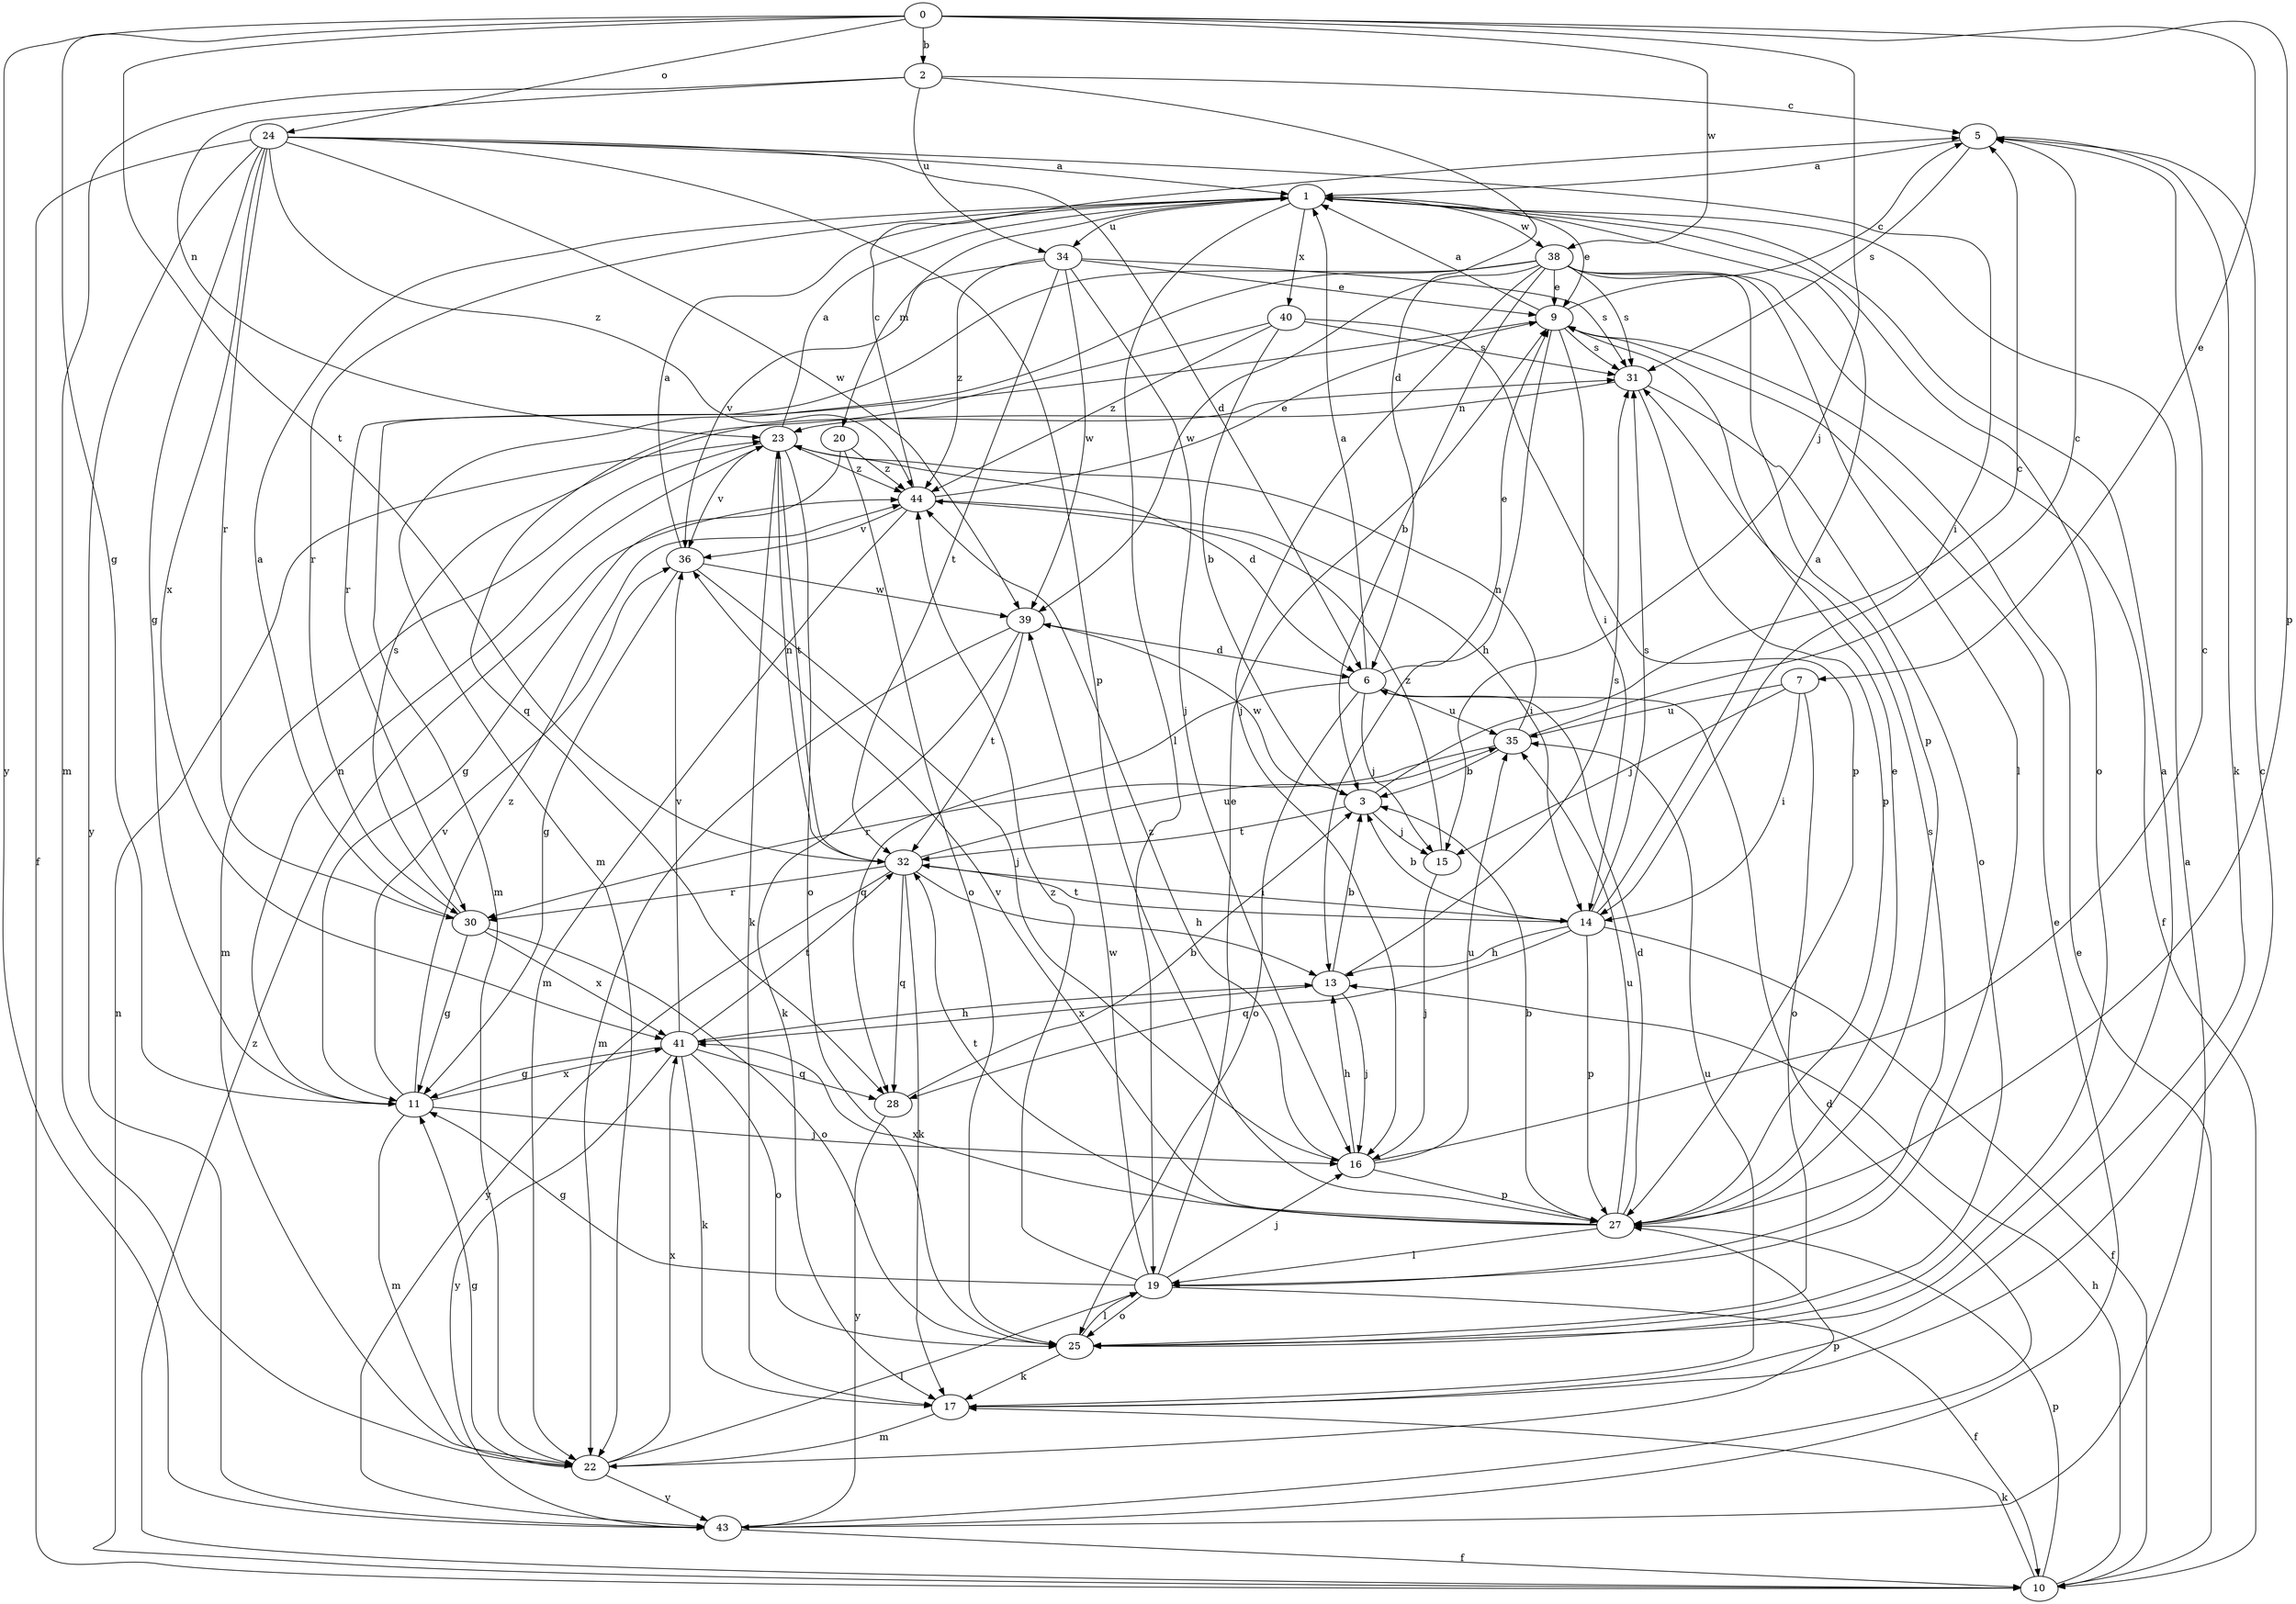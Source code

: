 strict digraph  {
0;
1;
2;
3;
5;
6;
7;
9;
10;
11;
13;
14;
15;
16;
17;
19;
20;
22;
23;
24;
25;
27;
28;
30;
31;
32;
34;
35;
36;
38;
39;
40;
41;
43;
44;
0 -> 2  [label=b];
0 -> 7  [label=e];
0 -> 11  [label=g];
0 -> 15  [label=j];
0 -> 24  [label=o];
0 -> 27  [label=p];
0 -> 32  [label=t];
0 -> 38  [label=w];
0 -> 43  [label=y];
1 -> 9  [label=e];
1 -> 19  [label=l];
1 -> 20  [label=m];
1 -> 25  [label=o];
1 -> 30  [label=r];
1 -> 34  [label=u];
1 -> 38  [label=w];
1 -> 40  [label=x];
2 -> 5  [label=c];
2 -> 6  [label=d];
2 -> 22  [label=m];
2 -> 23  [label=n];
2 -> 34  [label=u];
3 -> 5  [label=c];
3 -> 15  [label=j];
3 -> 32  [label=t];
3 -> 39  [label=w];
5 -> 1  [label=a];
5 -> 17  [label=k];
5 -> 31  [label=s];
6 -> 1  [label=a];
6 -> 9  [label=e];
6 -> 15  [label=j];
6 -> 25  [label=o];
6 -> 28  [label=q];
6 -> 35  [label=u];
7 -> 14  [label=i];
7 -> 15  [label=j];
7 -> 25  [label=o];
7 -> 35  [label=u];
9 -> 1  [label=a];
9 -> 5  [label=c];
9 -> 13  [label=h];
9 -> 14  [label=i];
9 -> 22  [label=m];
9 -> 31  [label=s];
10 -> 9  [label=e];
10 -> 13  [label=h];
10 -> 17  [label=k];
10 -> 23  [label=n];
10 -> 27  [label=p];
10 -> 44  [label=z];
11 -> 16  [label=j];
11 -> 22  [label=m];
11 -> 23  [label=n];
11 -> 36  [label=v];
11 -> 41  [label=x];
11 -> 44  [label=z];
13 -> 3  [label=b];
13 -> 16  [label=j];
13 -> 31  [label=s];
13 -> 41  [label=x];
14 -> 1  [label=a];
14 -> 3  [label=b];
14 -> 10  [label=f];
14 -> 13  [label=h];
14 -> 27  [label=p];
14 -> 28  [label=q];
14 -> 31  [label=s];
14 -> 32  [label=t];
15 -> 16  [label=j];
15 -> 44  [label=z];
16 -> 5  [label=c];
16 -> 13  [label=h];
16 -> 27  [label=p];
16 -> 35  [label=u];
16 -> 44  [label=z];
17 -> 5  [label=c];
17 -> 22  [label=m];
17 -> 35  [label=u];
19 -> 9  [label=e];
19 -> 10  [label=f];
19 -> 11  [label=g];
19 -> 16  [label=j];
19 -> 25  [label=o];
19 -> 31  [label=s];
19 -> 39  [label=w];
19 -> 44  [label=z];
20 -> 11  [label=g];
20 -> 25  [label=o];
20 -> 44  [label=z];
22 -> 11  [label=g];
22 -> 19  [label=l];
22 -> 27  [label=p];
22 -> 41  [label=x];
22 -> 43  [label=y];
23 -> 1  [label=a];
23 -> 6  [label=d];
23 -> 17  [label=k];
23 -> 22  [label=m];
23 -> 25  [label=o];
23 -> 32  [label=t];
23 -> 36  [label=v];
23 -> 44  [label=z];
24 -> 1  [label=a];
24 -> 6  [label=d];
24 -> 10  [label=f];
24 -> 11  [label=g];
24 -> 14  [label=i];
24 -> 27  [label=p];
24 -> 30  [label=r];
24 -> 39  [label=w];
24 -> 41  [label=x];
24 -> 43  [label=y];
24 -> 44  [label=z];
25 -> 1  [label=a];
25 -> 17  [label=k];
25 -> 19  [label=l];
27 -> 3  [label=b];
27 -> 6  [label=d];
27 -> 9  [label=e];
27 -> 19  [label=l];
27 -> 32  [label=t];
27 -> 35  [label=u];
27 -> 36  [label=v];
27 -> 41  [label=x];
28 -> 3  [label=b];
28 -> 43  [label=y];
30 -> 1  [label=a];
30 -> 11  [label=g];
30 -> 25  [label=o];
30 -> 31  [label=s];
30 -> 41  [label=x];
31 -> 23  [label=n];
31 -> 25  [label=o];
31 -> 27  [label=p];
32 -> 13  [label=h];
32 -> 14  [label=i];
32 -> 17  [label=k];
32 -> 23  [label=n];
32 -> 28  [label=q];
32 -> 30  [label=r];
32 -> 35  [label=u];
32 -> 43  [label=y];
34 -> 9  [label=e];
34 -> 16  [label=j];
34 -> 31  [label=s];
34 -> 32  [label=t];
34 -> 36  [label=v];
34 -> 39  [label=w];
34 -> 44  [label=z];
35 -> 3  [label=b];
35 -> 5  [label=c];
35 -> 23  [label=n];
35 -> 30  [label=r];
36 -> 1  [label=a];
36 -> 11  [label=g];
36 -> 16  [label=j];
36 -> 39  [label=w];
38 -> 3  [label=b];
38 -> 9  [label=e];
38 -> 10  [label=f];
38 -> 16  [label=j];
38 -> 19  [label=l];
38 -> 22  [label=m];
38 -> 27  [label=p];
38 -> 30  [label=r];
38 -> 31  [label=s];
38 -> 39  [label=w];
39 -> 6  [label=d];
39 -> 17  [label=k];
39 -> 22  [label=m];
39 -> 32  [label=t];
40 -> 3  [label=b];
40 -> 27  [label=p];
40 -> 28  [label=q];
40 -> 31  [label=s];
40 -> 44  [label=z];
41 -> 11  [label=g];
41 -> 13  [label=h];
41 -> 17  [label=k];
41 -> 25  [label=o];
41 -> 28  [label=q];
41 -> 32  [label=t];
41 -> 36  [label=v];
41 -> 43  [label=y];
43 -> 1  [label=a];
43 -> 6  [label=d];
43 -> 9  [label=e];
43 -> 10  [label=f];
44 -> 5  [label=c];
44 -> 9  [label=e];
44 -> 14  [label=i];
44 -> 22  [label=m];
44 -> 36  [label=v];
}
